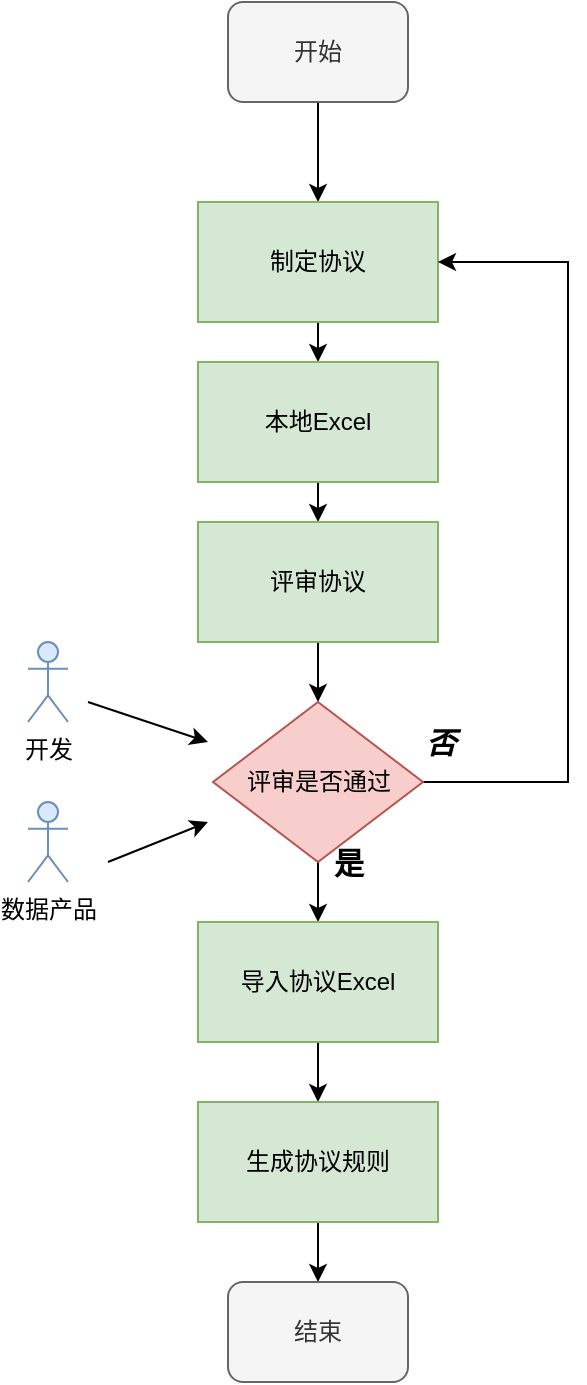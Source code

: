 <mxfile version="24.4.13" type="github">
  <diagram name="第 1 页" id="ym-yRiTKtVTiG3Xs5Rbf">
    <mxGraphModel dx="1386" dy="751" grid="1" gridSize="10" guides="1" tooltips="1" connect="1" arrows="1" fold="1" page="1" pageScale="1" pageWidth="827" pageHeight="1169" math="0" shadow="0">
      <root>
        <mxCell id="0" />
        <mxCell id="1" parent="0" />
        <mxCell id="KCqsCXx3jqqa5dBQWM4p-3" style="edgeStyle=orthogonalEdgeStyle;rounded=0;orthogonalLoop=1;jettySize=auto;html=1;exitX=0.5;exitY=1;exitDx=0;exitDy=0;" edge="1" parent="1" source="KCqsCXx3jqqa5dBQWM4p-1" target="KCqsCXx3jqqa5dBQWM4p-2">
          <mxGeometry relative="1" as="geometry" />
        </mxCell>
        <mxCell id="KCqsCXx3jqqa5dBQWM4p-1" value="开始" style="rounded=1;whiteSpace=wrap;html=1;fillColor=#f5f5f5;fontColor=#333333;strokeColor=#666666;" vertex="1" parent="1">
          <mxGeometry x="360" y="70" width="90" height="50" as="geometry" />
        </mxCell>
        <mxCell id="KCqsCXx3jqqa5dBQWM4p-5" style="edgeStyle=orthogonalEdgeStyle;rounded=0;orthogonalLoop=1;jettySize=auto;html=1;exitX=0.5;exitY=1;exitDx=0;exitDy=0;entryX=0.5;entryY=0;entryDx=0;entryDy=0;" edge="1" parent="1" source="KCqsCXx3jqqa5dBQWM4p-2" target="KCqsCXx3jqqa5dBQWM4p-4">
          <mxGeometry relative="1" as="geometry" />
        </mxCell>
        <mxCell id="KCqsCXx3jqqa5dBQWM4p-2" value="制定协议" style="rounded=0;whiteSpace=wrap;html=1;fillColor=#d5e8d4;strokeColor=#82b366;" vertex="1" parent="1">
          <mxGeometry x="345" y="170" width="120" height="60" as="geometry" />
        </mxCell>
        <mxCell id="KCqsCXx3jqqa5dBQWM4p-9" style="edgeStyle=orthogonalEdgeStyle;rounded=0;orthogonalLoop=1;jettySize=auto;html=1;exitX=0.5;exitY=1;exitDx=0;exitDy=0;entryX=0.5;entryY=0;entryDx=0;entryDy=0;" edge="1" parent="1" source="KCqsCXx3jqqa5dBQWM4p-4" target="KCqsCXx3jqqa5dBQWM4p-8">
          <mxGeometry relative="1" as="geometry" />
        </mxCell>
        <mxCell id="KCqsCXx3jqqa5dBQWM4p-4" value="本地Excel" style="rounded=0;whiteSpace=wrap;html=1;fillColor=#d5e8d4;strokeColor=#82b366;" vertex="1" parent="1">
          <mxGeometry x="345" y="250" width="120" height="60" as="geometry" />
        </mxCell>
        <mxCell id="KCqsCXx3jqqa5dBQWM4p-11" style="edgeStyle=orthogonalEdgeStyle;rounded=0;orthogonalLoop=1;jettySize=auto;html=1;exitX=0.5;exitY=1;exitDx=0;exitDy=0;" edge="1" parent="1" source="KCqsCXx3jqqa5dBQWM4p-8" target="KCqsCXx3jqqa5dBQWM4p-10">
          <mxGeometry relative="1" as="geometry" />
        </mxCell>
        <mxCell id="KCqsCXx3jqqa5dBQWM4p-8" value="评审协议" style="rounded=0;whiteSpace=wrap;html=1;fillColor=#d5e8d4;strokeColor=#82b366;" vertex="1" parent="1">
          <mxGeometry x="345" y="330" width="120" height="60" as="geometry" />
        </mxCell>
        <mxCell id="KCqsCXx3jqqa5dBQWM4p-12" style="edgeStyle=orthogonalEdgeStyle;rounded=0;orthogonalLoop=1;jettySize=auto;html=1;exitX=1;exitY=0.5;exitDx=0;exitDy=0;entryX=1;entryY=0.5;entryDx=0;entryDy=0;" edge="1" parent="1" source="KCqsCXx3jqqa5dBQWM4p-10" target="KCqsCXx3jqqa5dBQWM4p-2">
          <mxGeometry relative="1" as="geometry">
            <Array as="points">
              <mxPoint x="530" y="460" />
              <mxPoint x="530" y="200" />
            </Array>
          </mxGeometry>
        </mxCell>
        <mxCell id="KCqsCXx3jqqa5dBQWM4p-13" value="否" style="edgeLabel;html=1;align=center;verticalAlign=middle;resizable=0;points=[];fontSize=15;fontStyle=3" vertex="1" connectable="0" parent="KCqsCXx3jqqa5dBQWM4p-12">
          <mxGeometry x="-0.93" y="-4" relative="1" as="geometry">
            <mxPoint x="-6" y="-24" as="offset" />
          </mxGeometry>
        </mxCell>
        <mxCell id="KCqsCXx3jqqa5dBQWM4p-15" style="edgeStyle=orthogonalEdgeStyle;rounded=0;orthogonalLoop=1;jettySize=auto;html=1;exitX=0.5;exitY=1;exitDx=0;exitDy=0;" edge="1" parent="1" source="KCqsCXx3jqqa5dBQWM4p-10" target="KCqsCXx3jqqa5dBQWM4p-14">
          <mxGeometry relative="1" as="geometry" />
        </mxCell>
        <mxCell id="KCqsCXx3jqqa5dBQWM4p-16" value="是" style="edgeLabel;html=1;align=center;verticalAlign=middle;resizable=0;points=[];fontSize=15;fontStyle=1" vertex="1" connectable="0" parent="KCqsCXx3jqqa5dBQWM4p-15">
          <mxGeometry x="-0.68" y="-4" relative="1" as="geometry">
            <mxPoint x="19" y="-8" as="offset" />
          </mxGeometry>
        </mxCell>
        <mxCell id="KCqsCXx3jqqa5dBQWM4p-10" value="评审是否通过" style="rhombus;whiteSpace=wrap;html=1;fillColor=#f8cecc;strokeColor=#b85450;" vertex="1" parent="1">
          <mxGeometry x="352.5" y="420" width="105" height="80" as="geometry" />
        </mxCell>
        <mxCell id="KCqsCXx3jqqa5dBQWM4p-18" style="edgeStyle=orthogonalEdgeStyle;rounded=0;orthogonalLoop=1;jettySize=auto;html=1;exitX=0.5;exitY=1;exitDx=0;exitDy=0;entryX=0.5;entryY=0;entryDx=0;entryDy=0;" edge="1" parent="1" source="KCqsCXx3jqqa5dBQWM4p-14" target="KCqsCXx3jqqa5dBQWM4p-17">
          <mxGeometry relative="1" as="geometry" />
        </mxCell>
        <mxCell id="KCqsCXx3jqqa5dBQWM4p-14" value="导入协议Excel" style="rounded=0;whiteSpace=wrap;html=1;fillColor=#d5e8d4;strokeColor=#82b366;" vertex="1" parent="1">
          <mxGeometry x="345" y="530" width="120" height="60" as="geometry" />
        </mxCell>
        <mxCell id="KCqsCXx3jqqa5dBQWM4p-20" style="edgeStyle=orthogonalEdgeStyle;rounded=0;orthogonalLoop=1;jettySize=auto;html=1;exitX=0.5;exitY=1;exitDx=0;exitDy=0;entryX=0.5;entryY=0;entryDx=0;entryDy=0;" edge="1" parent="1" source="KCqsCXx3jqqa5dBQWM4p-17" target="KCqsCXx3jqqa5dBQWM4p-19">
          <mxGeometry relative="1" as="geometry" />
        </mxCell>
        <mxCell id="KCqsCXx3jqqa5dBQWM4p-17" value="生成协议规则" style="rounded=0;whiteSpace=wrap;html=1;fillColor=#d5e8d4;strokeColor=#82b366;" vertex="1" parent="1">
          <mxGeometry x="345" y="620" width="120" height="60" as="geometry" />
        </mxCell>
        <mxCell id="KCqsCXx3jqqa5dBQWM4p-19" value="结束" style="rounded=1;whiteSpace=wrap;html=1;fillColor=#f5f5f5;fontColor=#333333;strokeColor=#666666;" vertex="1" parent="1">
          <mxGeometry x="360" y="710" width="90" height="50" as="geometry" />
        </mxCell>
        <mxCell id="KCqsCXx3jqqa5dBQWM4p-21" value="开发" style="shape=umlActor;verticalLabelPosition=bottom;verticalAlign=top;html=1;outlineConnect=0;fillColor=#dae8fc;strokeColor=#6c8ebf;" vertex="1" parent="1">
          <mxGeometry x="260" y="390" width="20" height="40" as="geometry" />
        </mxCell>
        <mxCell id="KCqsCXx3jqqa5dBQWM4p-22" value="数据产品" style="shape=umlActor;verticalLabelPosition=bottom;verticalAlign=top;html=1;outlineConnect=0;fillColor=#dae8fc;strokeColor=#6c8ebf;" vertex="1" parent="1">
          <mxGeometry x="260" y="470" width="20" height="40" as="geometry" />
        </mxCell>
        <mxCell id="KCqsCXx3jqqa5dBQWM4p-25" value="" style="endArrow=classic;html=1;rounded=0;" edge="1" parent="1">
          <mxGeometry width="50" height="50" relative="1" as="geometry">
            <mxPoint x="290" y="420" as="sourcePoint" />
            <mxPoint x="350" y="440" as="targetPoint" />
          </mxGeometry>
        </mxCell>
        <mxCell id="KCqsCXx3jqqa5dBQWM4p-26" value="" style="endArrow=classic;html=1;rounded=0;" edge="1" parent="1">
          <mxGeometry width="50" height="50" relative="1" as="geometry">
            <mxPoint x="300" y="500" as="sourcePoint" />
            <mxPoint x="350" y="480" as="targetPoint" />
          </mxGeometry>
        </mxCell>
      </root>
    </mxGraphModel>
  </diagram>
</mxfile>
